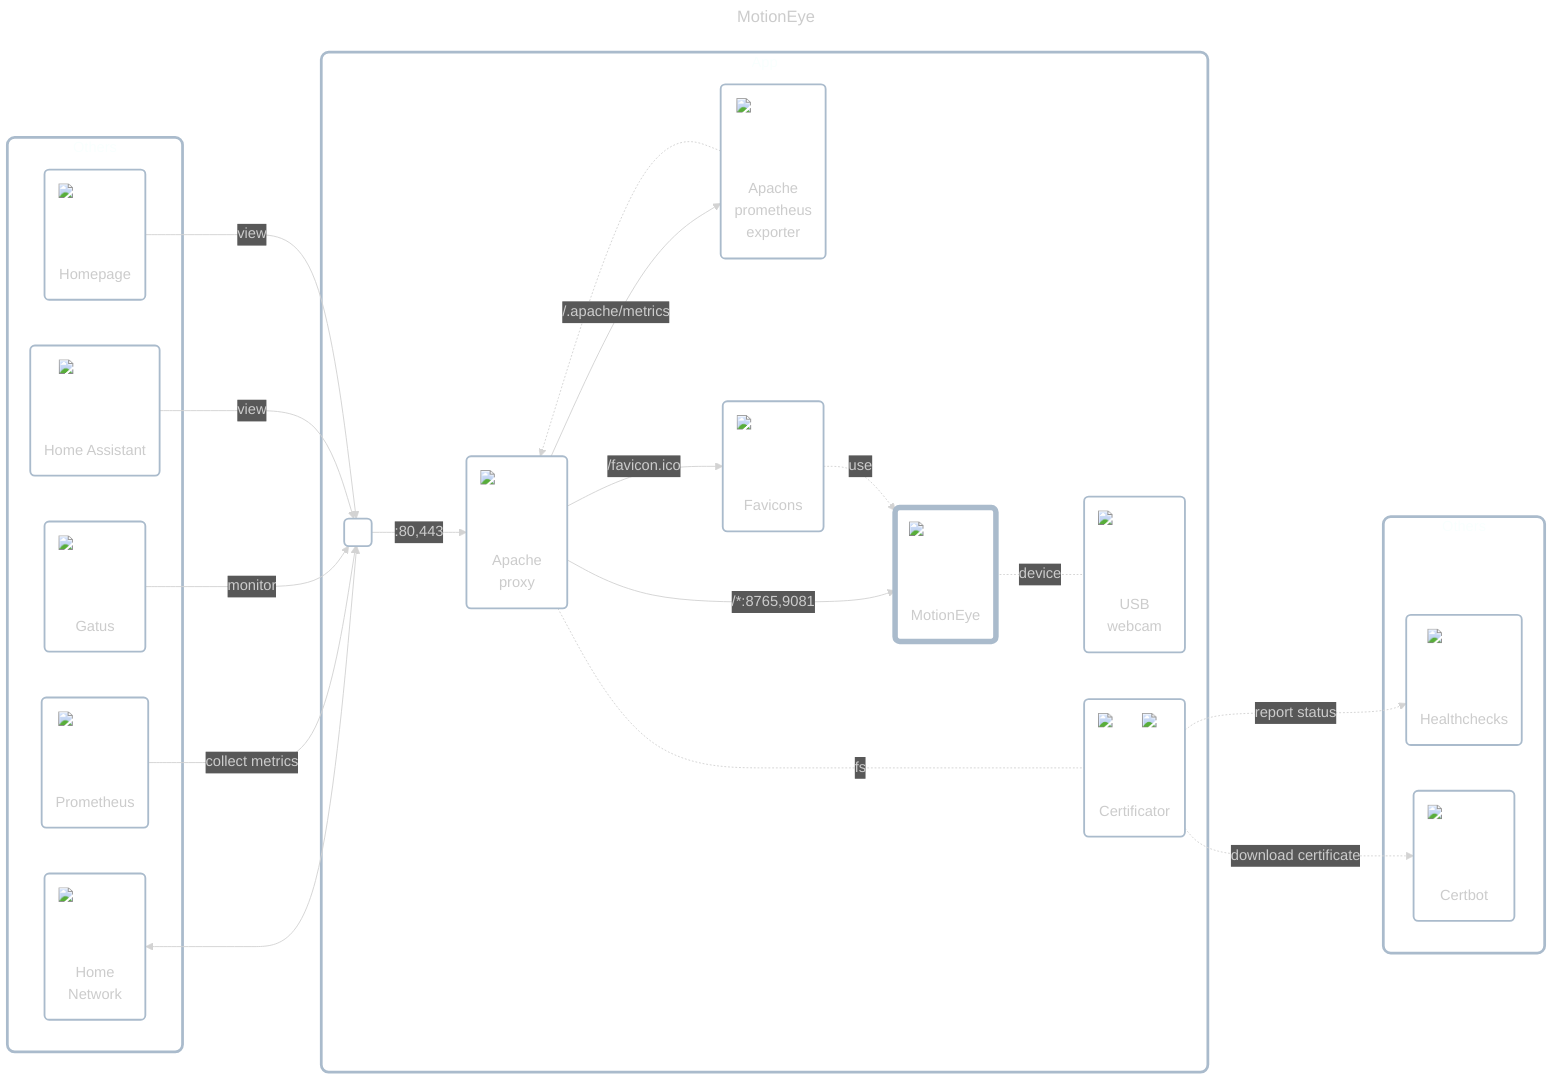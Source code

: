 ---
title: MotionEye
config:
    theme: dark
---

flowchart LR
    classDef cluster fill:#ffffff00,stroke:#aabbccff,stroke-width:3px,rx:8px,ry:8px;
    classDef node fill:#ffffff00,stroke:#aabbccff,stroke-width:2px,rx:5px,ry:5px;
    classDef dashed_border stroke-dasharray:10 6;
    classDef strong_border stroke-width:6px;

    subgraph app_wrapper["App"]
        inbound_interface(" ")
        apache_proxy("<div style='position:relative;width:80px;height:80px;margin:0 auto;margin-bottom:0.5em'><img src='../../../../icons/apache.png' style='min-width:80px;max-width:80px' /></div>Apache<br/>proxy")
        apache_prometheus_exporter("<div style='position:relative;width:80px;height:80px;margin:0 auto;margin-bottom:0.5em'><img src='../../../../icons/apache-prometheus-exporter.png' style='min-width:80px;max-width:80px' /></div>Apache<br/>prometheus<br/>exporter")
        certificator("<div style='position:relative;width:80px;height:80px;margin:0 auto;margin-bottom:1em'><img src='../../../../icons/cronjob.png' style='min-width:32px;max-width:32px;position:absolute;top:0;right:0' /><img src='../../../../icons/lets-encrypt.png' style='min-width:80px;max-width:80px' /></div>Certificator")
        favicons("<div style='position:relative;width:80px;height:80px;margin:0 auto;margin-bottom:0.5em'><img src='../../../../icons/picture.png' style='min-width:80px;max-width:80px' /></div>Favicons")
        motioneye("<div style='position:relative;width:80px;height:80px;margin:0 auto;margin-bottom:0.75em'><img src='../../../../icons/motioneye.png' style='min-width:80px;max-width:80px' /></div>MotionEye")
        class motioneye strong_border;
        webcamera("<div style='position:relative;width:80px;height:80px;margin:0 auto;margin-bottom:0.75em'><img src='../../../../icons/webcamera.png' style='min-width:80px;max-width:80px' /></div>USB<br/>webcam")

        inbound_interface -->|:80,443| apache_proxy -->|/*:8765,9081| motioneye
        apache_prometheus_exporter -.-> apache_proxy -->|/.apache/metrics| apache_prometheus_exporter
        apache_proxy -.-|fs| certificator
        apache_proxy -->|/favicon.ico| favicons -.->|use| motioneye
        motioneye -.-|device| webcamera
    end

    subgraph others_1["Others"]
        home_network("<div style='position:relative;width:80px;height:80px;margin:0 auto;margin-bottom:0.1em'><img src='../../../../icons/network.png' style='min-width:80px;max-width:80px' /></div>Home<br/>Network")
        prometheus("<div style='position:relative;width:80px;height:80px;margin:0 auto;margin-bottom:0.5em'><img src='../../../../icons/prometheus.png' style='min-width:80px;max-width:80px' /></div>Prometheus")
        gatus("<div style='position:relative;width:80px;height:80px;margin:0 auto;margin-bottom:0.5em'><img src='../../../../icons/gatus.png' style='min-width:80px;max-width:80px' /></div>Gatus")
        home_assistant("<div style='position:relative;width:80px;height:80px;margin:0 auto;margin-bottom:0.5em'><img src='../../../../icons/homeassistant.png' style='min-width:80px;max-width:80px' /></div>Home Assistant")
        homepage("<div style='position:relative;width:80px;height:80px;margin:0 auto;margin-bottom:0.5em'><img src='../../../../icons/homepage.png' style='min-width:80px;max-width:80px' /></div>Homepage")

        home_network <--> inbound_interface
        prometheus -->|collect metrics| inbound_interface
        gatus -->|monitor| inbound_interface
        home_assistant & homepage -->|view| inbound_interface
    end

    subgraph others_2["Others"]
        healthchecks("<div style='position:relative;width:80px;height:80px;margin:0 auto;margin-bottom:0.5em'><img src='../../../../icons/healthchecks.png' style='min-width:80px;max-width:80px' /></div>Healthchecks")
        certbot("<div style='position:relative;width:80px;height:80px;margin:0 auto;margin-bottom:0.5em'><img src='../../../../icons/lets-encrypt.png' style='min-width:80px;max-width:80px' /></div>Certbot")

        certificator -.->|report status| healthchecks
        certificator -.->|download certificate| certbot
    end

    certificator & webcamera ~~~ others_2